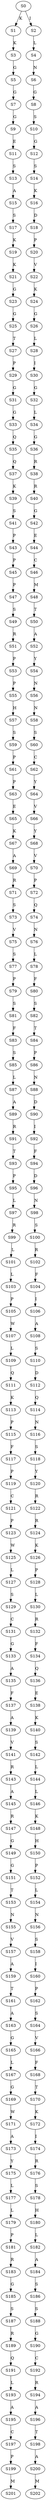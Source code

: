 strict digraph  {
	S0 -> S1 [ label = K ];
	S0 -> S2 [ label = I ];
	S1 -> S3 [ label = K ];
	S2 -> S4 [ label = L ];
	S3 -> S5 [ label = G ];
	S4 -> S6 [ label = N ];
	S5 -> S7 [ label = G ];
	S6 -> S8 [ label = G ];
	S7 -> S9 [ label = G ];
	S8 -> S10 [ label = S ];
	S9 -> S11 [ label = E ];
	S10 -> S12 [ label = G ];
	S11 -> S13 [ label = S ];
	S12 -> S14 [ label = S ];
	S13 -> S15 [ label = A ];
	S14 -> S16 [ label = K ];
	S15 -> S17 [ label = S ];
	S16 -> S18 [ label = D ];
	S17 -> S19 [ label = K ];
	S18 -> S20 [ label = P ];
	S19 -> S21 [ label = K ];
	S20 -> S22 [ label = V ];
	S21 -> S23 [ label = G ];
	S22 -> S24 [ label = K ];
	S23 -> S25 [ label = G ];
	S24 -> S26 [ label = G ];
	S25 -> S27 [ label = T ];
	S26 -> S28 [ label = L ];
	S27 -> S29 [ label = P ];
	S28 -> S30 [ label = I ];
	S29 -> S31 [ label = G ];
	S30 -> S32 [ label = G ];
	S31 -> S33 [ label = G ];
	S32 -> S34 [ label = L ];
	S33 -> S35 [ label = Q ];
	S34 -> S36 [ label = G ];
	S35 -> S37 [ label = Q ];
	S36 -> S38 [ label = R ];
	S37 -> S39 [ label = K ];
	S38 -> S40 [ label = R ];
	S39 -> S41 [ label = S ];
	S40 -> S42 [ label = G ];
	S41 -> S43 [ label = P ];
	S42 -> S44 [ label = E ];
	S43 -> S45 [ label = P ];
	S44 -> S46 [ label = C ];
	S45 -> S47 [ label = P ];
	S46 -> S48 [ label = M ];
	S47 -> S49 [ label = S ];
	S48 -> S50 [ label = T ];
	S49 -> S51 [ label = R ];
	S50 -> S52 [ label = A ];
	S51 -> S53 [ label = P ];
	S52 -> S54 [ label = Y ];
	S53 -> S55 [ label = P ];
	S54 -> S56 [ label = N ];
	S55 -> S57 [ label = H ];
	S56 -> S58 [ label = N ];
	S57 -> S59 [ label = S ];
	S58 -> S60 [ label = S ];
	S59 -> S61 [ label = P ];
	S60 -> S62 [ label = C ];
	S61 -> S63 [ label = P ];
	S62 -> S64 [ label = Y ];
	S63 -> S65 [ label = E ];
	S64 -> S66 [ label = V ];
	S65 -> S67 [ label = K ];
	S66 -> S68 [ label = Y ];
	S67 -> S69 [ label = A ];
	S68 -> S70 [ label = V ];
	S69 -> S71 [ label = R ];
	S70 -> S72 [ label = P ];
	S71 -> S73 [ label = S ];
	S72 -> S74 [ label = Q ];
	S73 -> S75 [ label = V ];
	S74 -> S76 [ label = N ];
	S75 -> S77 [ label = S ];
	S76 -> S78 [ label = L ];
	S77 -> S79 [ label = P ];
	S78 -> S80 [ label = F ];
	S79 -> S81 [ label = S ];
	S80 -> S82 [ label = S ];
	S81 -> S83 [ label = F ];
	S82 -> S84 [ label = T ];
	S83 -> S85 [ label = S ];
	S84 -> S86 [ label = P ];
	S85 -> S87 [ label = L ];
	S86 -> S88 [ label = N ];
	S87 -> S89 [ label = A ];
	S88 -> S90 [ label = D ];
	S89 -> S91 [ label = R ];
	S90 -> S92 [ label = I ];
	S91 -> S93 [ label = T ];
	S92 -> S94 [ label = F ];
	S93 -> S95 [ label = P ];
	S94 -> S96 [ label = D ];
	S95 -> S97 [ label = L ];
	S96 -> S98 [ label = N ];
	S97 -> S99 [ label = R ];
	S98 -> S100 [ label = S ];
	S99 -> S101 [ label = L ];
	S100 -> S102 [ label = R ];
	S101 -> S103 [ label = L ];
	S102 -> S104 [ label = F ];
	S103 -> S105 [ label = P ];
	S104 -> S106 [ label = I ];
	S105 -> S107 [ label = W ];
	S106 -> S108 [ label = A ];
	S107 -> S109 [ label = L ];
	S108 -> S110 [ label = S ];
	S109 -> S111 [ label = Q ];
	S110 -> S112 [ label = D ];
	S111 -> S113 [ label = K ];
	S112 -> S114 [ label = Q ];
	S113 -> S115 [ label = P ];
	S114 -> S116 [ label = N ];
	S115 -> S117 [ label = F ];
	S116 -> S118 [ label = S ];
	S117 -> S119 [ label = P ];
	S118 -> S120 [ label = Y ];
	S119 -> S121 [ label = C ];
	S120 -> S122 [ label = R ];
	S121 -> S123 [ label = P ];
	S122 -> S124 [ label = R ];
	S123 -> S125 [ label = W ];
	S124 -> S126 [ label = K ];
	S125 -> S127 [ label = L ];
	S126 -> S128 [ label = P ];
	S127 -> S129 [ label = S ];
	S128 -> S130 [ label = L ];
	S129 -> S131 [ label = C ];
	S130 -> S132 [ label = R ];
	S131 -> S133 [ label = G ];
	S132 -> S134 [ label = F ];
	S133 -> S135 [ label = A ];
	S134 -> S136 [ label = Q ];
	S135 -> S137 [ label = F ];
	S136 -> S138 [ label = E ];
	S137 -> S139 [ label = A ];
	S138 -> S140 [ label = K ];
	S139 -> S141 [ label = V ];
	S140 -> S142 [ label = S ];
	S141 -> S143 [ label = R ];
	S142 -> S144 [ label = L ];
	S143 -> S145 [ label = A ];
	S144 -> S146 [ label = L ];
	S145 -> S147 [ label = R ];
	S146 -> S148 [ label = K ];
	S147 -> S149 [ label = G ];
	S148 -> S150 [ label = H ];
	S149 -> S151 [ label = G ];
	S150 -> S152 [ label = P ];
	S151 -> S153 [ label = T ];
	S152 -> S154 [ label = L ];
	S153 -> S155 [ label = N ];
	S154 -> S156 [ label = N ];
	S155 -> S157 [ label = V ];
	S156 -> S158 [ label = S ];
	S157 -> S159 [ label = A ];
	S158 -> S160 [ label = I ];
	S159 -> S161 [ label = T ];
	S160 -> S162 [ label = P ];
	S161 -> S163 [ label = A ];
	S162 -> S164 [ label = S ];
	S163 -> S165 [ label = G ];
	S164 -> S166 [ label = V ];
	S165 -> S167 [ label = L ];
	S166 -> S168 [ label = F ];
	S167 -> S169 [ label = G ];
	S168 -> S170 [ label = T ];
	S169 -> S171 [ label = W ];
	S170 -> S172 [ label = K ];
	S171 -> S173 [ label = A ];
	S172 -> S174 [ label = I ];
	S173 -> S175 [ label = Y ];
	S174 -> S176 [ label = R ];
	S175 -> S177 [ label = L ];
	S176 -> S178 [ label = S ];
	S177 -> S179 [ label = L ];
	S178 -> S180 [ label = H ];
	S179 -> S181 [ label = P ];
	S180 -> S182 [ label = L ];
	S181 -> S183 [ label = R ];
	S182 -> S184 [ label = A ];
	S183 -> S185 [ label = G ];
	S184 -> S186 [ label = S ];
	S185 -> S187 [ label = S ];
	S186 -> S188 [ label = S ];
	S187 -> S189 [ label = R ];
	S188 -> S190 [ label = G ];
	S189 -> S191 [ label = Q ];
	S190 -> S192 [ label = C ];
	S191 -> S193 [ label = L ];
	S192 -> S194 [ label = R ];
	S193 -> S195 [ label = A ];
	S194 -> S196 [ label = A ];
	S195 -> S197 [ label = C ];
	S196 -> S198 [ label = T ];
	S197 -> S199 [ label = P ];
	S198 -> S200 [ label = A ];
	S199 -> S201 [ label = M ];
	S200 -> S202 [ label = M ];
}

